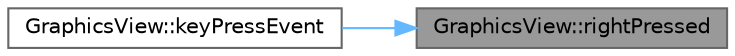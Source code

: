 digraph "GraphicsView::rightPressed"
{
 // LATEX_PDF_SIZE
  bgcolor="transparent";
  edge [fontname=Helvetica,fontsize=10,labelfontname=Helvetica,labelfontsize=10];
  node [fontname=Helvetica,fontsize=10,shape=box,height=0.2,width=0.4];
  rankdir="RL";
  Node1 [id="Node000001",label="GraphicsView::rightPressed",height=0.2,width=0.4,color="gray40", fillcolor="grey60", style="filled", fontcolor="black",tooltip=" "];
  Node1 -> Node2 [id="edge1_Node000001_Node000002",dir="back",color="steelblue1",style="solid",tooltip=" "];
  Node2 [id="Node000002",label="GraphicsView::keyPressEvent",height=0.2,width=0.4,color="grey40", fillcolor="white", style="filled",URL="$class_graphics_view.html#a5d0029e79a792b798ce3e27c622ed3e8",tooltip="Implements key pressed for robot movement."];
}
